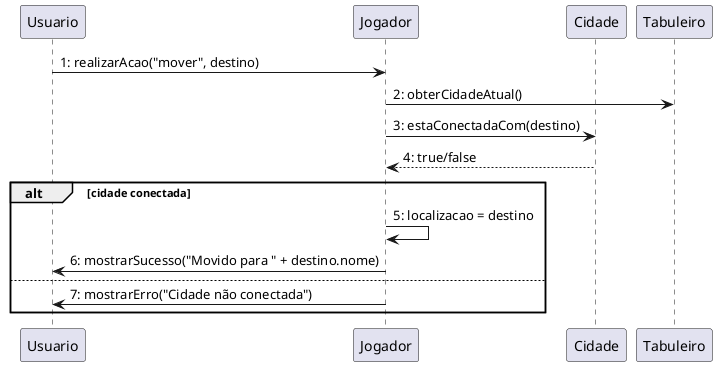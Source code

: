 ' Diagrama de Comunicação: Mover Jogador
' Descrição: Diagrama de comunicação para mover um jogador para uma cidade conectada
@startuml DiagramaComunicacaoMover
participant Usuario
participant Jogador
participant Cidade
participant Tabuleiro

Usuario -> Jogador : 1: realizarAcao("mover", destino)
Jogador -> Tabuleiro : 2: obterCidadeAtual()
Jogador -> Cidade : 3: estaConectadaCom(destino)
Cidade --> Jogador : 4: true/false

alt cidade conectada
    Jogador -> Jogador : 5: localizacao = destino
    Jogador -> Usuario : 6: mostrarSucesso("Movido para " + destino.nome)
else
    Jogador -> Usuario : 7: mostrarErro("Cidade não conectada")
end

@enduml